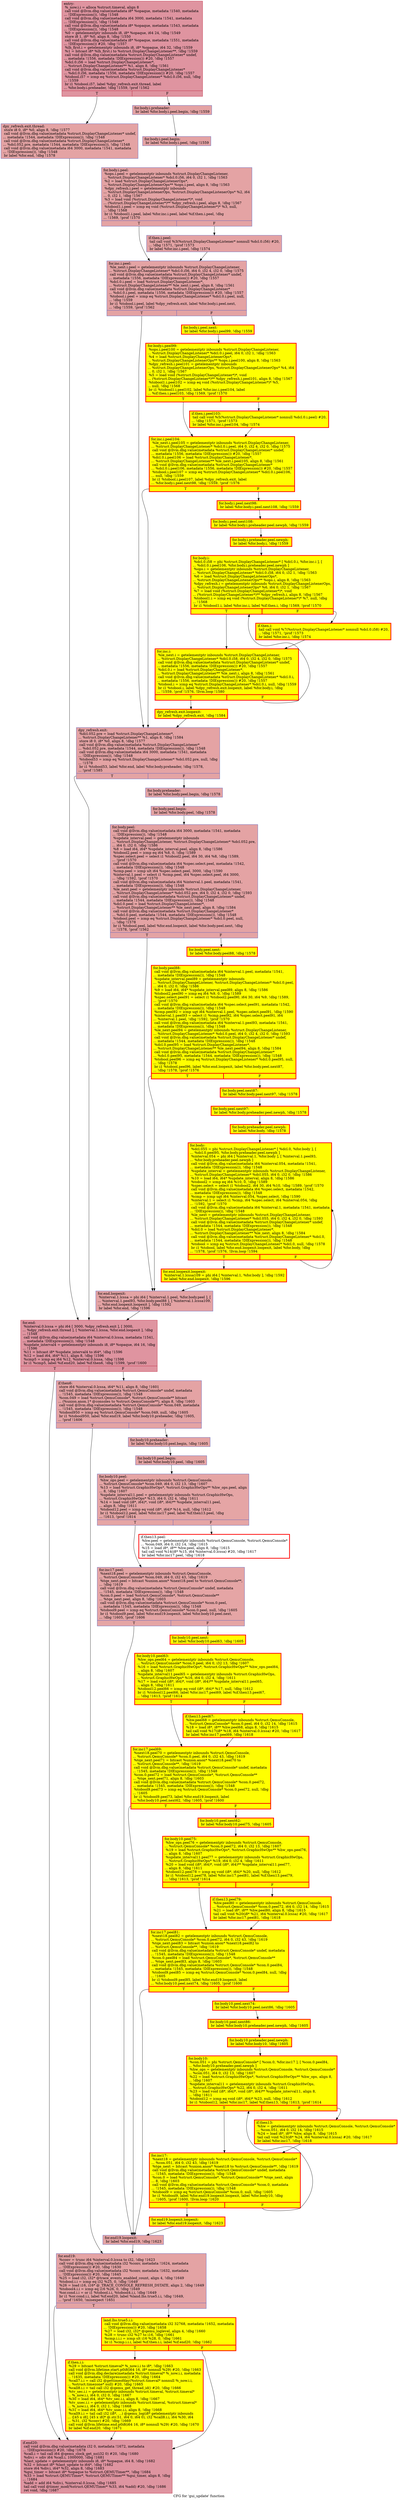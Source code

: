 digraph "CFG for 'gui_update' function" {
	label="CFG for 'gui_update' function";

	Node0x5641880524d0 [shape=record,color="#b70d28ff", style=filled, fillcolor="#b70d2870",label="{entry:\l  %_now.i.i = alloca %struct.timeval, align 8\l  call void @llvm.dbg.value(metadata i8* %opaque, metadata !1540, metadata\l... !DIExpression()), !dbg !1548\l  call void @llvm.dbg.value(metadata i64 3000, metadata !1541, metadata\l... !DIExpression()), !dbg !1548\l  call void @llvm.dbg.value(metadata i8* %opaque, metadata !1543, metadata\l... !DIExpression()), !dbg !1548\l  %0 = getelementptr inbounds i8, i8* %opaque, i64 24, !dbg !1549\l  store i8 1, i8* %0, align 8, !dbg !1550\l  call void @llvm.dbg.value(metadata i8* %opaque, metadata !1551, metadata\l... !DIExpression()) #20, !dbg !1557\l  %lh_first.i = getelementptr inbounds i8, i8* %opaque, i64 32, !dbg !1559\l  %1 = bitcast i8* %lh_first.i to %struct.DisplayChangeListener**, !dbg !1559\l  call void @llvm.dbg.value(metadata %struct.DisplayChangeListener* undef,\l... metadata !1556, metadata !DIExpression()) #20, !dbg !1557\l  %dcl.0.i56 = load %struct.DisplayChangeListener*,\l... %struct.DisplayChangeListener** %1, align 8, !dbg !1561\l  call void @llvm.dbg.value(metadata %struct.DisplayChangeListener*\l... %dcl.0.i56, metadata !1556, metadata !DIExpression()) #20, !dbg !1557\l  %tobool.i57 = icmp eq %struct.DisplayChangeListener* %dcl.0.i56, null, !dbg\l... !1559\l  br i1 %tobool.i57, label %dpy_refresh.exit.thread, label\l... %for.body.i.preheader, !dbg !1559, !prof !1562\l|{<s0>T|<s1>F}}"];
	Node0x5641880524d0:s0 -> Node0x564187d82a40;
	Node0x5641880524d0:s1 -> Node0x564188232cd0;
	Node0x564188232cd0 [shape=record,color="#3d50c3ff", style=filled, fillcolor="#c32e3170",label="{for.body.i.preheader:                             \l  br label %for.body.i.peel.begin, !dbg !1559\l}"];
	Node0x564188232cd0 -> Node0x56418824f0b0;
	Node0x56418824f0b0 [shape=record,color="#3d50c3ff", style=filled, fillcolor="#c32e3170",label="{for.body.i.peel.begin:                            \l  br label %for.body.i.peel, !dbg !1559\l}"];
	Node0x56418824f0b0 -> Node0x56418823f4c0;
	Node0x56418823f4c0 [shape=record,color="#3d50c3ff", style=filled, fillcolor="#c32e3170",label="{for.body.i.peel:                                  \l  %ops.i.peel = getelementptr inbounds %struct.DisplayChangeListener,\l... %struct.DisplayChangeListener* %dcl.0.i56, i64 0, i32 1, !dbg !1563\l  %2 = load %struct.DisplayChangeListenerOps*,\l... %struct.DisplayChangeListenerOps** %ops.i.peel, align 8, !dbg !1563\l  %dpy_refresh.i.peel = getelementptr inbounds\l... %struct.DisplayChangeListenerOps, %struct.DisplayChangeListenerOps* %2, i64\l... 0, i32 1, !dbg !1567\l  %3 = load void (%struct.DisplayChangeListener*)*, void\l... (%struct.DisplayChangeListener*)** %dpy_refresh.i.peel, align 8, !dbg !1567\l  %tobool1.i.peel = icmp eq void (%struct.DisplayChangeListener*)* %3, null,\l... !dbg !1568\l  br i1 %tobool1.i.peel, label %for.inc.i.peel, label %if.then.i.peel, !dbg\l... !1569, !prof !1570\l|{<s0>T|<s1>F}}"];
	Node0x56418823f4c0:s0 -> Node0x56418823fa80;
	Node0x56418823f4c0:s1 -> Node0x56418823f780;
	Node0x56418823f780 [shape=record,color="#3d50c3ff", style=filled, fillcolor="#c32e3170",label="{if.then.i.peel:                                   \l  tail call void %3(%struct.DisplayChangeListener* nonnull %dcl.0.i56) #20,\l... !dbg !1571, !prof !1573\l  br label %for.inc.i.peel, !dbg !1574\l}"];
	Node0x56418823f780 -> Node0x56418823fa80;
	Node0x56418823fa80 [shape=record,color="#3d50c3ff", style=filled, fillcolor="#c32e3170",label="{for.inc.i.peel:                                   \l  %le_next.i.peel = getelementptr inbounds %struct.DisplayChangeListener,\l... %struct.DisplayChangeListener* %dcl.0.i56, i64 0, i32 4, i32 0, !dbg !1575\l  call void @llvm.dbg.value(metadata %struct.DisplayChangeListener* undef,\l... metadata !1556, metadata !DIExpression()) #20, !dbg !1557\l  %dcl.0.i.peel = load %struct.DisplayChangeListener*,\l... %struct.DisplayChangeListener** %le_next.i.peel, align 8, !dbg !1561\l  call void @llvm.dbg.value(metadata %struct.DisplayChangeListener*\l... %dcl.0.i.peel, metadata !1556, metadata !DIExpression()) #20, !dbg !1557\l  %tobool.i.peel = icmp eq %struct.DisplayChangeListener* %dcl.0.i.peel, null,\l... !dbg !1559\l  br i1 %tobool.i.peel, label %dpy_refresh.exit, label %for.body.i.peel.next,\l... !dbg !1559, !prof !1562\l|{<s0>T|<s1>F}}"];
	Node0x56418823fa80:s0 -> Node0x56418804acc0;
	Node0x56418823fa80:s1 -> Node0x56418829b070;
	Node0x56418829b070 [shape=record,penwidth=3.0, style="filled", color="red", fillcolor="yellow",label="{for.body.i.peel.next:                             \l  br label %for.body.i.peel99, !dbg !1559\l}"];
	Node0x56418829b070 -> Node0x56418823d5d0;
	Node0x56418823d5d0 [shape=record,penwidth=3.0, style="filled", color="red", fillcolor="yellow",label="{for.body.i.peel99:                                \l  %ops.i.peel100 = getelementptr inbounds %struct.DisplayChangeListener,\l... %struct.DisplayChangeListener* %dcl.0.i.peel, i64 0, i32 1, !dbg !1563\l  %4 = load %struct.DisplayChangeListenerOps*,\l... %struct.DisplayChangeListenerOps** %ops.i.peel100, align 8, !dbg !1563\l  %dpy_refresh.i.peel101 = getelementptr inbounds\l... %struct.DisplayChangeListenerOps, %struct.DisplayChangeListenerOps* %4, i64\l... 0, i32 1, !dbg !1567\l  %5 = load void (%struct.DisplayChangeListener*)*, void\l... (%struct.DisplayChangeListener*)** %dpy_refresh.i.peel101, align 8, !dbg !1567\l  %tobool1.i.peel102 = icmp eq void (%struct.DisplayChangeListener*)* %5,\l... null, !dbg !1568\l  br i1 %tobool1.i.peel102, label %for.inc.i.peel104, label\l... %if.then.i.peel103, !dbg !1569, !prof !1570\l|{<s0>T|<s1>F}}"];
	Node0x56418823d5d0:s0 -> Node0x5641882aa7e0;
	Node0x56418823d5d0:s1 -> Node0x56418823da50;
	Node0x56418823da50 [shape=record,penwidth=3.0, style="filled", color="red", fillcolor="yellow",label="{if.then.i.peel103:                                \l  tail call void %5(%struct.DisplayChangeListener* nonnull %dcl.0.i.peel) #20,\l... !dbg !1571, !prof !1573\l  br label %for.inc.i.peel104, !dbg !1574\l}"];
	Node0x56418823da50 -> Node0x5641882aa7e0;
	Node0x5641882aa7e0 [shape=record,penwidth=3.0, style="filled", color="red", fillcolor="yellow",label="{for.inc.i.peel104:                                \l  %le_next.i.peel105 = getelementptr inbounds %struct.DisplayChangeListener,\l... %struct.DisplayChangeListener* %dcl.0.i.peel, i64 0, i32 4, i32 0, !dbg !1575\l  call void @llvm.dbg.value(metadata %struct.DisplayChangeListener* undef,\l... metadata !1556, metadata !DIExpression()) #20, !dbg !1557\l  %dcl.0.i.peel106 = load %struct.DisplayChangeListener*,\l... %struct.DisplayChangeListener** %le_next.i.peel105, align 8, !dbg !1561\l  call void @llvm.dbg.value(metadata %struct.DisplayChangeListener*\l... %dcl.0.i.peel106, metadata !1556, metadata !DIExpression()) #20, !dbg !1557\l  %tobool.i.peel107 = icmp eq %struct.DisplayChangeListener* %dcl.0.i.peel106,\l... null, !dbg !1559\l  br i1 %tobool.i.peel107, label %dpy_refresh.exit, label\l... %for.body.i.peel.next98, !dbg !1559, !prof !1576\l|{<s0>T|<s1>F}}"];
	Node0x5641882aa7e0:s0 -> Node0x56418804acc0;
	Node0x5641882aa7e0:s1 -> Node0x56418823f610;
	Node0x56418823f610 [shape=record,penwidth=3.0, style="filled", color="red", fillcolor="yellow",label="{for.body.i.peel.next98:                           \l  br label %for.body.i.peel.next108, !dbg !1559\l}"];
	Node0x56418823f610 -> Node0x56418823d650;
	Node0x56418823d650 [shape=record,penwidth=3.0, style="filled", color="red", fillcolor="yellow",label="{for.body.i.peel.next108:                          \l  br label %for.body.i.preheader.peel.newph, !dbg !1559\l}"];
	Node0x56418823d650 -> Node0x56418823f400;
	Node0x56418823f400 [shape=record,penwidth=3.0, style="filled", color="red", fillcolor="yellow",label="{for.body.i.preheader.peel.newph:                  \l  br label %for.body.i, !dbg !1559\l}"];
	Node0x56418823f400 -> Node0x564187fa7b80;
	Node0x564187d82a40 [shape=record,color="#3d50c3ff", style=filled, fillcolor="#c32e3170",label="{dpy_refresh.exit.thread:                          \l  store i8 0, i8* %0, align 8, !dbg !1577\l  call void @llvm.dbg.value(metadata %struct.DisplayChangeListener* undef,\l... metadata !1544, metadata !DIExpression()), !dbg !1548\l  call void @llvm.dbg.value(metadata %struct.DisplayChangeListener*\l... %dcl.052.pre, metadata !1544, metadata !DIExpression()), !dbg !1548\l  call void @llvm.dbg.value(metadata i64 3000, metadata !1541, metadata\l... !DIExpression()), !dbg !1548\l  br label %for.end, !dbg !1578\l}"];
	Node0x564187d82a40 -> Node0x564187df3450;
	Node0x564187fa7b80 [shape=record,penwidth=3.0, style="filled", color="red", fillcolor="yellow",label="{for.body.i:                                       \l  %dcl.0.i58 = phi %struct.DisplayChangeListener* [ %dcl.0.i, %for.inc.i ], [\l... %dcl.0.i.peel106, %for.body.i.preheader.peel.newph ]\l  %ops.i = getelementptr inbounds %struct.DisplayChangeListener,\l... %struct.DisplayChangeListener* %dcl.0.i58, i64 0, i32 1, !dbg !1563\l  %6 = load %struct.DisplayChangeListenerOps*,\l... %struct.DisplayChangeListenerOps** %ops.i, align 8, !dbg !1563\l  %dpy_refresh.i = getelementptr inbounds %struct.DisplayChangeListenerOps,\l... %struct.DisplayChangeListenerOps* %6, i64 0, i32 1, !dbg !1567\l  %7 = load void (%struct.DisplayChangeListener*)*, void\l... (%struct.DisplayChangeListener*)** %dpy_refresh.i, align 8, !dbg !1567\l  %tobool1.i = icmp eq void (%struct.DisplayChangeListener*)* %7, null, !dbg\l... !1568\l  br i1 %tobool1.i, label %for.inc.i, label %if.then.i, !dbg !1569, !prof !1570\l|{<s0>T|<s1>F}}"];
	Node0x564187fa7b80:s0 -> Node0x56418804fe50;
	Node0x564187fa7b80:s1 -> Node0x5641880a5dd0;
	Node0x5641880a5dd0 [shape=record,penwidth=3.0, style="filled", color="red", fillcolor="yellow",label="{if.then.i:                                        \l  tail call void %7(%struct.DisplayChangeListener* nonnull %dcl.0.i58) #20,\l... !dbg !1571, !prof !1573\l  br label %for.inc.i, !dbg !1574\l}"];
	Node0x5641880a5dd0 -> Node0x56418804fe50;
	Node0x56418804fe50 [shape=record,penwidth=3.0, style="filled", color="red", fillcolor="yellow",label="{for.inc.i:                                        \l  %le_next.i = getelementptr inbounds %struct.DisplayChangeListener,\l... %struct.DisplayChangeListener* %dcl.0.i58, i64 0, i32 4, i32 0, !dbg !1575\l  call void @llvm.dbg.value(metadata %struct.DisplayChangeListener* undef,\l... metadata !1556, metadata !DIExpression()) #20, !dbg !1557\l  %dcl.0.i = load %struct.DisplayChangeListener*,\l... %struct.DisplayChangeListener** %le_next.i, align 8, !dbg !1561\l  call void @llvm.dbg.value(metadata %struct.DisplayChangeListener* %dcl.0.i,\l... metadata !1556, metadata !DIExpression()) #20, !dbg !1557\l  %tobool.i = icmp eq %struct.DisplayChangeListener* %dcl.0.i, null, !dbg !1559\l  br i1 %tobool.i, label %dpy_refresh.exit.loopexit, label %for.body.i, !dbg\l... !1559, !prof !1576, !llvm.loop !1580\l|{<s0>T|<s1>F}}"];
	Node0x56418804fe50:s0 -> Node0x5641882a9810;
	Node0x56418804fe50:s1 -> Node0x564187fa7b80;
	Node0x5641882a9810 [shape=record,penwidth=3.0, style="filled", color="red", fillcolor="yellow",label="{dpy_refresh.exit.loopexit:                        \l  br label %dpy_refresh.exit, !dbg !1584\l}"];
	Node0x5641882a9810 -> Node0x56418804acc0;
	Node0x56418804acc0 [shape=record,color="#3d50c3ff", style=filled, fillcolor="#c32e3170",label="{dpy_refresh.exit:                                 \l  %dcl.052.pre = load %struct.DisplayChangeListener*,\l... %struct.DisplayChangeListener** %1, align 8, !dbg !1584\l  store i8 0, i8* %0, align 8, !dbg !1577\l  call void @llvm.dbg.value(metadata %struct.DisplayChangeListener*\l... %dcl.052.pre, metadata !1544, metadata !DIExpression()), !dbg !1548\l  call void @llvm.dbg.value(metadata i64 3000, metadata !1541, metadata\l... !DIExpression()), !dbg !1548\l  %tobool53 = icmp eq %struct.DisplayChangeListener* %dcl.052.pre, null, !dbg\l... !1578\l  br i1 %tobool53, label %for.end, label %for.body.preheader, !dbg !1578,\l... !prof !1585\l|{<s0>T|<s1>F}}"];
	Node0x56418804acc0:s0 -> Node0x564187df3450;
	Node0x56418804acc0:s1 -> Node0x564188250b70;
	Node0x564188250b70 [shape=record,color="#3d50c3ff", style=filled, fillcolor="#c32e3170",label="{for.body.preheader:                               \l  br label %for.body.peel.begin, !dbg !1578\l}"];
	Node0x564188250b70 -> Node0x56418829b200;
	Node0x56418829b200 [shape=record,color="#3d50c3ff", style=filled, fillcolor="#c32e3170",label="{for.body.peel.begin:                              \l  br label %for.body.peel, !dbg !1578\l}"];
	Node0x56418829b200 -> Node0x56418823fb00;
	Node0x56418823fb00 [shape=record,color="#3d50c3ff", style=filled, fillcolor="#c32e3170",label="{for.body.peel:                                    \l  call void @llvm.dbg.value(metadata i64 3000, metadata !1541, metadata\l... !DIExpression()), !dbg !1548\l  %update_interval.peel = getelementptr inbounds\l... %struct.DisplayChangeListener, %struct.DisplayChangeListener* %dcl.052.pre,\l... i64 0, i32 0, !dbg !1586\l  %8 = load i64, i64* %update_interval.peel, align 8, !dbg !1586\l  %tobool2.peel = icmp eq i64 %8, 0, !dbg !1589\l  %spec.select.peel = select i1 %tobool2.peel, i64 30, i64 %8, !dbg !1589,\l... !prof !1570\l  call void @llvm.dbg.value(metadata i64 %spec.select.peel, metadata !1542,\l... metadata !DIExpression()), !dbg !1548\l  %cmp.peel = icmp ult i64 %spec.select.peel, 3000, !dbg !1590\l  %interval.1.peel = select i1 %cmp.peel, i64 %spec.select.peel, i64 3000,\l... !dbg !1592, !prof !1570\l  call void @llvm.dbg.value(metadata i64 %interval.1.peel, metadata !1541,\l... metadata !DIExpression()), !dbg !1548\l  %le_next.peel = getelementptr inbounds %struct.DisplayChangeListener,\l... %struct.DisplayChangeListener* %dcl.052.pre, i64 0, i32 4, i32 0, !dbg !1593\l  call void @llvm.dbg.value(metadata %struct.DisplayChangeListener* undef,\l... metadata !1544, metadata !DIExpression()), !dbg !1548\l  %dcl.0.peel = load %struct.DisplayChangeListener*,\l... %struct.DisplayChangeListener** %le_next.peel, align 8, !dbg !1584\l  call void @llvm.dbg.value(metadata %struct.DisplayChangeListener*\l... %dcl.0.peel, metadata !1544, metadata !DIExpression()), !dbg !1548\l  %tobool.peel = icmp eq %struct.DisplayChangeListener* %dcl.0.peel, null,\l... !dbg !1578\l  br i1 %tobool.peel, label %for.end.loopexit, label %for.body.peel.next, !dbg\l... !1578, !prof !1562\l|{<s0>T|<s1>F}}"];
	Node0x56418823fb00:s0 -> Node0x5641882572c0;
	Node0x56418823fb00:s1 -> Node0x56418829b250;
	Node0x56418829b250 [shape=record,penwidth=3.0, style="filled", color="red", fillcolor="yellow",label="{for.body.peel.next:                               \l  br label %for.body.peel88, !dbg !1578\l}"];
	Node0x56418829b250 -> Node0x56418829b3b0;
	Node0x56418829b3b0 [shape=record,penwidth=3.0, style="filled", color="red", fillcolor="yellow",label="{for.body.peel88:                                  \l  call void @llvm.dbg.value(metadata i64 %interval.1.peel, metadata !1541,\l... metadata !DIExpression()), !dbg !1548\l  %update_interval.peel89 = getelementptr inbounds\l... %struct.DisplayChangeListener, %struct.DisplayChangeListener* %dcl.0.peel,\l... i64 0, i32 0, !dbg !1586\l  %9 = load i64, i64* %update_interval.peel89, align 8, !dbg !1586\l  %tobool2.peel90 = icmp eq i64 %9, 0, !dbg !1589\l  %spec.select.peel91 = select i1 %tobool2.peel90, i64 30, i64 %9, !dbg !1589,\l... !prof !1570\l  call void @llvm.dbg.value(metadata i64 %spec.select.peel91, metadata !1542,\l... metadata !DIExpression()), !dbg !1548\l  %cmp.peel92 = icmp ugt i64 %interval.1.peel, %spec.select.peel91, !dbg !1590\l  %interval.1.peel93 = select i1 %cmp.peel92, i64 %spec.select.peel91, i64\l... %interval.1.peel, !dbg !1592, !prof !1570\l  call void @llvm.dbg.value(metadata i64 %interval.1.peel93, metadata !1541,\l... metadata !DIExpression()), !dbg !1548\l  %le_next.peel94 = getelementptr inbounds %struct.DisplayChangeListener,\l... %struct.DisplayChangeListener* %dcl.0.peel, i64 0, i32 4, i32 0, !dbg !1593\l  call void @llvm.dbg.value(metadata %struct.DisplayChangeListener* undef,\l... metadata !1544, metadata !DIExpression()), !dbg !1548\l  %dcl.0.peel95 = load %struct.DisplayChangeListener*,\l... %struct.DisplayChangeListener** %le_next.peel94, align 8, !dbg !1584\l  call void @llvm.dbg.value(metadata %struct.DisplayChangeListener*\l... %dcl.0.peel95, metadata !1544, metadata !DIExpression()), !dbg !1548\l  %tobool.peel96 = icmp eq %struct.DisplayChangeListener* %dcl.0.peel95, null,\l... !dbg !1578\l  br i1 %tobool.peel96, label %for.end.loopexit, label %for.body.peel.next87,\l... !dbg !1578, !prof !1576\l|{<s0>T|<s1>F}}"];
	Node0x56418829b3b0:s0 -> Node0x5641882572c0;
	Node0x56418829b3b0:s1 -> Node0x56418829b400;
	Node0x56418829b400 [shape=record,penwidth=3.0, style="filled", color="red", fillcolor="yellow",label="{for.body.peel.next87:                             \l  br label %for.body.peel.next97, !dbg !1578\l}"];
	Node0x56418829b400 -> Node0x564188238f20;
	Node0x564188238f20 [shape=record,penwidth=3.0, style="filled", color="red", fillcolor="yellow",label="{for.body.peel.next97:                             \l  br label %for.body.preheader.peel.newph, !dbg !1578\l}"];
	Node0x564188238f20 -> Node0x56418829b2f0;
	Node0x56418829b2f0 [shape=record,penwidth=3.0, style="filled", color="red", fillcolor="yellow",label="{for.body.preheader.peel.newph:                    \l  br label %for.body, !dbg !1578\l}"];
	Node0x56418829b2f0 -> Node0x56418805ced0;
	Node0x56418805ced0 [shape=record,penwidth=3.0, style="filled", color="red", fillcolor="yellow",label="{for.body:                                         \l  %dcl.055 = phi %struct.DisplayChangeListener* [ %dcl.0, %for.body ], [\l... %dcl.0.peel95, %for.body.preheader.peel.newph ]\l  %interval.054 = phi i64 [ %interval.1, %for.body ], [ %interval.1.peel93,\l... %for.body.preheader.peel.newph ]\l  call void @llvm.dbg.value(metadata i64 %interval.054, metadata !1541,\l... metadata !DIExpression()), !dbg !1548\l  %update_interval = getelementptr inbounds %struct.DisplayChangeListener,\l... %struct.DisplayChangeListener* %dcl.055, i64 0, i32 0, !dbg !1586\l  %10 = load i64, i64* %update_interval, align 8, !dbg !1586\l  %tobool2 = icmp eq i64 %10, 0, !dbg !1589\l  %spec.select = select i1 %tobool2, i64 30, i64 %10, !dbg !1589, !prof !1570\l  call void @llvm.dbg.value(metadata i64 %spec.select, metadata !1542,\l... metadata !DIExpression()), !dbg !1548\l  %cmp = icmp ugt i64 %interval.054, %spec.select, !dbg !1590\l  %interval.1 = select i1 %cmp, i64 %spec.select, i64 %interval.054, !dbg\l... !1592, !prof !1570\l  call void @llvm.dbg.value(metadata i64 %interval.1, metadata !1541, metadata\l... !DIExpression()), !dbg !1548\l  %le_next = getelementptr inbounds %struct.DisplayChangeListener,\l... %struct.DisplayChangeListener* %dcl.055, i64 0, i32 4, i32 0, !dbg !1593\l  call void @llvm.dbg.value(metadata %struct.DisplayChangeListener* undef,\l... metadata !1544, metadata !DIExpression()), !dbg !1548\l  %dcl.0 = load %struct.DisplayChangeListener*,\l... %struct.DisplayChangeListener** %le_next, align 8, !dbg !1584\l  call void @llvm.dbg.value(metadata %struct.DisplayChangeListener* %dcl.0,\l... metadata !1544, metadata !DIExpression()), !dbg !1548\l  %tobool = icmp eq %struct.DisplayChangeListener* %dcl.0, null, !dbg !1578\l  br i1 %tobool, label %for.end.loopexit.loopexit, label %for.body, !dbg\l... !1578, !prof !1576, !llvm.loop !1594\l|{<s0>T|<s1>F}}"];
	Node0x56418805ced0:s0 -> Node0x564188238ea0;
	Node0x56418805ced0:s1 -> Node0x56418805ced0;
	Node0x564188238ea0 [shape=record,penwidth=3.0, style="filled", color="red", fillcolor="yellow",label="{for.end.loopexit.loopexit:                        \l  %interval.1.lcssa109 = phi i64 [ %interval.1, %for.body ], !dbg !1592\l  br label %for.end.loopexit, !dbg !1596\l}"];
	Node0x564188238ea0 -> Node0x5641882572c0;
	Node0x5641882572c0 [shape=record,color="#3d50c3ff", style=filled, fillcolor="#c32e3170",label="{for.end.loopexit:                                 \l  %interval.1.lcssa = phi i64 [ %interval.1.peel, %for.body.peel ], [\l... %interval.1.peel93, %for.body.peel88 ], [ %interval.1.lcssa109,\l... %for.end.loopexit.loopexit ], !dbg !1592\l  br label %for.end, !dbg !1596\l}"];
	Node0x5641882572c0 -> Node0x564187df3450;
	Node0x564187df3450 [shape=record,color="#b70d28ff", style=filled, fillcolor="#b70d2870",label="{for.end:                                          \l  %interval.0.lcssa = phi i64 [ 3000, %dpy_refresh.exit ], [ 3000,\l... %dpy_refresh.exit.thread ], [ %interval.1.lcssa, %for.end.loopexit ], !dbg\l... !1548\l  call void @llvm.dbg.value(metadata i64 %interval.0.lcssa, metadata !1541,\l... metadata !DIExpression()), !dbg !1548\l  %update_interval4 = getelementptr inbounds i8, i8* %opaque, i64 16, !dbg\l... !1596\l  %11 = bitcast i8* %update_interval4 to i64*, !dbg !1596\l  %12 = load i64, i64* %11, align 8, !dbg !1596\l  %cmp5 = icmp eq i64 %12, %interval.0.lcssa, !dbg !1598\l  br i1 %cmp5, label %if.end20, label %if.then6, !dbg !1599, !prof !1600\l|{<s0>T|<s1>F}}"];
	Node0x564187df3450:s0 -> Node0x56418805e8a0;
	Node0x564187df3450:s1 -> Node0x56418805e850;
	Node0x56418805e850 [shape=record,color="#3d50c3ff", style=filled, fillcolor="#c32e3170",label="{if.then6:                                         \l  store i64 %interval.0.lcssa, i64* %11, align 8, !dbg !1601\l  call void @llvm.dbg.value(metadata %struct.QemuConsole* undef, metadata\l... !1545, metadata !DIExpression()), !dbg !1548\l  %con.049 = load %struct.QemuConsole*, %struct.QemuConsole** bitcast\l... (%union.anon.1* @consoles to %struct.QemuConsole**), align 8, !dbg !1603\l  call void @llvm.dbg.value(metadata %struct.QemuConsole* %con.049, metadata\l... !1545, metadata !DIExpression()), !dbg !1548\l  %tobool950 = icmp eq %struct.QemuConsole* %con.049, null, !dbg !1605\l  br i1 %tobool950, label %for.end19, label %for.body10.preheader, !dbg !1605,\l... !prof !1606\l|{<s0>T|<s1>F}}"];
	Node0x56418805e850:s0 -> Node0x56418805efd0;
	Node0x56418805e850:s1 -> Node0x56418824f620;
	Node0x56418824f620 [shape=record,color="#3d50c3ff", style=filled, fillcolor="#c5333470",label="{for.body10.preheader:                             \l  br label %for.body10.peel.begin, !dbg !1605\l}"];
	Node0x56418824f620 -> Node0x564187f9e0b0;
	Node0x564187f9e0b0 [shape=record,color="#3d50c3ff", style=filled, fillcolor="#c5333470",label="{for.body10.peel.begin:                            \l  br label %for.body10.peel, !dbg !1605\l}"];
	Node0x564187f9e0b0 -> Node0x564188250f10;
	Node0x564188250f10 [shape=record,color="#3d50c3ff", style=filled, fillcolor="#c5333470",label="{for.body10.peel:                                  \l  %hw_ops.peel = getelementptr inbounds %struct.QemuConsole,\l... %struct.QemuConsole* %con.049, i64 0, i32 13, !dbg !1607\l  %13 = load %struct.GraphicHwOps*, %struct.GraphicHwOps** %hw_ops.peel, align\l... 8, !dbg !1607\l  %update_interval11.peel = getelementptr inbounds %struct.GraphicHwOps,\l... %struct.GraphicHwOps* %13, i64 0, i32 4, !dbg !1611\l  %14 = load void (i8*, i64)*, void (i8*, i64)** %update_interval11.peel,\l... align 8, !dbg !1611\l  %tobool12.peel = icmp eq void (i8*, i64)* %14, null, !dbg !1612\l  br i1 %tobool12.peel, label %for.inc17.peel, label %if.then13.peel, !dbg\l... !1613, !prof !1614\l|{<s0>T|<s1>F}}"];
	Node0x564188250f10:s0 -> Node0x564188251b20;
	Node0x564188250f10:s1 -> Node0x5641882a30f0;
	Node0x5641882a30f0 [shape=record,penwidth=3.0, color="red",label="{if.then13.peel:                                   \l  %hw.peel = getelementptr inbounds %struct.QemuConsole, %struct.QemuConsole*\l... %con.049, i64 0, i32 14, !dbg !1615\l  %15 = load i8*, i8** %hw.peel, align 8, !dbg !1615\l  tail call void %14(i8* %15, i64 %interval.0.lcssa) #20, !dbg !1617\l  br label %for.inc17.peel, !dbg !1618\l}"];
	Node0x5641882a30f0 -> Node0x564188251b20;
	Node0x564188251b20 [shape=record,color="#3d50c3ff", style=filled, fillcolor="#c5333470",label="{for.inc17.peel:                                   \l  %next18.peel = getelementptr inbounds %struct.QemuConsole,\l... %struct.QemuConsole* %con.049, i64 0, i32 43, !dbg !1619\l  %tqe_next.peel = bitcast %union.anon* %next18.peel to %struct.QemuConsole**,\l... !dbg !1619\l  call void @llvm.dbg.value(metadata %struct.QemuConsole* undef, metadata\l... !1545, metadata !DIExpression()), !dbg !1548\l  %con.0.peel = load %struct.QemuConsole*, %struct.QemuConsole**\l... %tqe_next.peel, align 8, !dbg !1603\l  call void @llvm.dbg.value(metadata %struct.QemuConsole* %con.0.peel,\l... metadata !1545, metadata !DIExpression()), !dbg !1548\l  %tobool9.peel = icmp eq %struct.QemuConsole* %con.0.peel, null, !dbg !1605\l  br i1 %tobool9.peel, label %for.end19.loopexit, label %for.body10.peel.next,\l... !dbg !1605, !prof !1606\l|{<s0>T|<s1>F}}"];
	Node0x564188251b20:s0 -> Node0x5641882573a0;
	Node0x564188251b20:s1 -> Node0x564188250d10;
	Node0x564188250d10 [shape=record,penwidth=3.0, style="filled", color="red", fillcolor="yellow",label="{for.body10.peel.next:                             \l  br label %for.body10.peel63, !dbg !1605\l}"];
	Node0x564188250d10 -> Node0x56418829a610;
	Node0x56418829a610 [shape=record,penwidth=3.0, style="filled", color="red", fillcolor="yellow",label="{for.body10.peel63:                                \l  %hw_ops.peel64 = getelementptr inbounds %struct.QemuConsole,\l... %struct.QemuConsole* %con.0.peel, i64 0, i32 13, !dbg !1607\l  %16 = load %struct.GraphicHwOps*, %struct.GraphicHwOps** %hw_ops.peel64,\l... align 8, !dbg !1607\l  %update_interval11.peel65 = getelementptr inbounds %struct.GraphicHwOps,\l... %struct.GraphicHwOps* %16, i64 0, i32 4, !dbg !1611\l  %17 = load void (i8*, i64)*, void (i8*, i64)** %update_interval11.peel65,\l... align 8, !dbg !1611\l  %tobool12.peel66 = icmp eq void (i8*, i64)* %17, null, !dbg !1612\l  br i1 %tobool12.peel66, label %for.inc17.peel69, label %if.then13.peel67,\l... !dbg !1613, !prof !1614\l|{<s0>T|<s1>F}}"];
	Node0x56418829a610:s0 -> Node0x5641882a07e0;
	Node0x56418829a610:s1 -> Node0x564188231440;
	Node0x564188231440 [shape=record,penwidth=3.0, style="filled", color="red", fillcolor="yellow",label="{if.then13.peel67:                                 \l  %hw.peel68 = getelementptr inbounds %struct.QemuConsole,\l... %struct.QemuConsole* %con.0.peel, i64 0, i32 14, !dbg !1615\l  %18 = load i8*, i8** %hw.peel68, align 8, !dbg !1615\l  tail call void %17(i8* %18, i64 %interval.0.lcssa) #20, !dbg !1617\l  br label %for.inc17.peel69, !dbg !1618\l}"];
	Node0x564188231440 -> Node0x5641882a07e0;
	Node0x5641882a07e0 [shape=record,penwidth=3.0, style="filled", color="red", fillcolor="yellow",label="{for.inc17.peel69:                                 \l  %next18.peel70 = getelementptr inbounds %struct.QemuConsole,\l... %struct.QemuConsole* %con.0.peel, i64 0, i32 43, !dbg !1619\l  %tqe_next.peel71 = bitcast %union.anon* %next18.peel70 to\l... %struct.QemuConsole**, !dbg !1619\l  call void @llvm.dbg.value(metadata %struct.QemuConsole* undef, metadata\l... !1545, metadata !DIExpression()), !dbg !1548\l  %con.0.peel72 = load %struct.QemuConsole*, %struct.QemuConsole**\l... %tqe_next.peel71, align 8, !dbg !1603\l  call void @llvm.dbg.value(metadata %struct.QemuConsole* %con.0.peel72,\l... metadata !1545, metadata !DIExpression()), !dbg !1548\l  %tobool9.peel73 = icmp eq %struct.QemuConsole* %con.0.peel72, null, !dbg\l... !1605\l  br i1 %tobool9.peel73, label %for.end19.loopexit, label\l... %for.body10.peel.next62, !dbg !1605, !prof !1600\l|{<s0>T|<s1>F}}"];
	Node0x5641882a07e0:s0 -> Node0x5641882573a0;
	Node0x5641882a07e0:s1 -> Node0x564188233410;
	Node0x564188233410 [shape=record,penwidth=3.0, style="filled", color="red", fillcolor="yellow",label="{for.body10.peel.next62:                           \l  br label %for.body10.peel75, !dbg !1605\l}"];
	Node0x564188233410 -> Node0x5641882a0b70;
	Node0x5641882a0b70 [shape=record,penwidth=3.0, style="filled", color="red", fillcolor="yellow",label="{for.body10.peel75:                                \l  %hw_ops.peel76 = getelementptr inbounds %struct.QemuConsole,\l... %struct.QemuConsole* %con.0.peel72, i64 0, i32 13, !dbg !1607\l  %19 = load %struct.GraphicHwOps*, %struct.GraphicHwOps** %hw_ops.peel76,\l... align 8, !dbg !1607\l  %update_interval11.peel77 = getelementptr inbounds %struct.GraphicHwOps,\l... %struct.GraphicHwOps* %19, i64 0, i32 4, !dbg !1611\l  %20 = load void (i8*, i64)*, void (i8*, i64)** %update_interval11.peel77,\l... align 8, !dbg !1611\l  %tobool12.peel78 = icmp eq void (i8*, i64)* %20, null, !dbg !1612\l  br i1 %tobool12.peel78, label %for.inc17.peel81, label %if.then13.peel79,\l... !dbg !1613, !prof !1614\l|{<s0>T|<s1>F}}"];
	Node0x5641882a0b70:s0 -> Node0x564187f51bc0;
	Node0x5641882a0b70:s1 -> Node0x564187f51870;
	Node0x564187f51870 [shape=record,penwidth=3.0, style="filled", color="red", fillcolor="yellow",label="{if.then13.peel79:                                 \l  %hw.peel80 = getelementptr inbounds %struct.QemuConsole,\l... %struct.QemuConsole* %con.0.peel72, i64 0, i32 14, !dbg !1615\l  %21 = load i8*, i8** %hw.peel80, align 8, !dbg !1615\l  tail call void %20(i8* %21, i64 %interval.0.lcssa) #20, !dbg !1617\l  br label %for.inc17.peel81, !dbg !1618\l}"];
	Node0x564187f51870 -> Node0x564187f51bc0;
	Node0x564187f51bc0 [shape=record,penwidth=3.0, style="filled", color="red", fillcolor="yellow",label="{for.inc17.peel81:                                 \l  %next18.peel82 = getelementptr inbounds %struct.QemuConsole,\l... %struct.QemuConsole* %con.0.peel72, i64 0, i32 43, !dbg !1619\l  %tqe_next.peel83 = bitcast %union.anon* %next18.peel82 to\l... %struct.QemuConsole**, !dbg !1619\l  call void @llvm.dbg.value(metadata %struct.QemuConsole* undef, metadata\l... !1545, metadata !DIExpression()), !dbg !1548\l  %con.0.peel84 = load %struct.QemuConsole*, %struct.QemuConsole**\l... %tqe_next.peel83, align 8, !dbg !1603\l  call void @llvm.dbg.value(metadata %struct.QemuConsole* %con.0.peel84,\l... metadata !1545, metadata !DIExpression()), !dbg !1548\l  %tobool9.peel85 = icmp eq %struct.QemuConsole* %con.0.peel84, null, !dbg\l... !1605\l  br i1 %tobool9.peel85, label %for.end19.loopexit, label\l... %for.body10.peel.next74, !dbg !1605, !prof !1600\l|{<s0>T|<s1>F}}"];
	Node0x564187f51bc0:s0 -> Node0x5641882573a0;
	Node0x564187f51bc0:s1 -> Node0x564188257270;
	Node0x564188257270 [shape=record,penwidth=3.0, style="filled", color="red", fillcolor="yellow",label="{for.body10.peel.next74:                           \l  br label %for.body10.peel.next86, !dbg !1605\l}"];
	Node0x564188257270 -> Node0x5641882a5690;
	Node0x5641882a5690 [shape=record,penwidth=3.0, style="filled", color="red", fillcolor="yellow",label="{for.body10.peel.next86:                           \l  br label %for.body10.preheader.peel.newph, !dbg !1605\l}"];
	Node0x5641882a5690 -> Node0x5641882335b0;
	Node0x5641882335b0 [shape=record,penwidth=3.0, style="filled", color="red", fillcolor="yellow",label="{for.body10.preheader.peel.newph:                  \l  br label %for.body10, !dbg !1605\l}"];
	Node0x5641882335b0 -> Node0x56418805f3d0;
	Node0x56418805f3d0 [shape=record,penwidth=3.0, style="filled", color="red", fillcolor="yellow",label="{for.body10:                                       \l  %con.051 = phi %struct.QemuConsole* [ %con.0, %for.inc17 ], [ %con.0.peel84,\l... %for.body10.preheader.peel.newph ]\l  %hw_ops = getelementptr inbounds %struct.QemuConsole, %struct.QemuConsole*\l... %con.051, i64 0, i32 13, !dbg !1607\l  %22 = load %struct.GraphicHwOps*, %struct.GraphicHwOps** %hw_ops, align 8,\l... !dbg !1607\l  %update_interval11 = getelementptr inbounds %struct.GraphicHwOps,\l... %struct.GraphicHwOps* %22, i64 0, i32 4, !dbg !1611\l  %23 = load void (i8*, i64)*, void (i8*, i64)** %update_interval11, align 8,\l... !dbg !1611\l  %tobool12 = icmp eq void (i8*, i64)* %23, null, !dbg !1612\l  br i1 %tobool12, label %for.inc17, label %if.then13, !dbg !1613, !prof !1614\l|{<s0>T|<s1>F}}"];
	Node0x56418805f3d0:s0 -> Node0x56418805f320;
	Node0x56418805f3d0:s1 -> Node0x56418805f760;
	Node0x56418805f760 [shape=record,penwidth=3.0, style="filled", color="red", fillcolor="yellow",label="{if.then13:                                        \l  %hw = getelementptr inbounds %struct.QemuConsole, %struct.QemuConsole*\l... %con.051, i64 0, i32 14, !dbg !1615\l  %24 = load i8*, i8** %hw, align 8, !dbg !1615\l  tail call void %23(i8* %24, i64 %interval.0.lcssa) #20, !dbg !1617\l  br label %for.inc17, !dbg !1618\l}"];
	Node0x56418805f760 -> Node0x56418805f320;
	Node0x56418805f320 [shape=record,penwidth=3.0, style="filled", color="red", fillcolor="yellow",label="{for.inc17:                                        \l  %next18 = getelementptr inbounds %struct.QemuConsole, %struct.QemuConsole*\l... %con.051, i64 0, i32 43, !dbg !1619\l  %tqe_next = bitcast %union.anon* %next18 to %struct.QemuConsole**, !dbg !1619\l  call void @llvm.dbg.value(metadata %struct.QemuConsole* undef, metadata\l... !1545, metadata !DIExpression()), !dbg !1548\l  %con.0 = load %struct.QemuConsole*, %struct.QemuConsole** %tqe_next, align\l... 8, !dbg !1603\l  call void @llvm.dbg.value(metadata %struct.QemuConsole* %con.0, metadata\l... !1545, metadata !DIExpression()), !dbg !1548\l  %tobool9 = icmp eq %struct.QemuConsole* %con.0, null, !dbg !1605\l  br i1 %tobool9, label %for.end19.loopexit.loopexit, label %for.body10, !dbg\l... !1605, !prof !1600, !llvm.loop !1620\l|{<s0>T|<s1>F}}"];
	Node0x56418805f320:s0 -> Node0x56418829b7f0;
	Node0x56418805f320:s1 -> Node0x56418805f3d0;
	Node0x56418829b7f0 [shape=record,penwidth=3.0, style="filled", color="red", fillcolor="yellow",label="{for.end19.loopexit.loopexit:                      \l  br label %for.end19.loopexit, !dbg !1623\l}"];
	Node0x56418829b7f0 -> Node0x5641882573a0;
	Node0x5641882573a0 [shape=record,color="#3d50c3ff", style=filled, fillcolor="#c5333470",label="{for.end19.loopexit:                               \l  br label %for.end19, !dbg !1623\l}"];
	Node0x5641882573a0 -> Node0x56418805efd0;
	Node0x56418805efd0 [shape=record,color="#3d50c3ff", style=filled, fillcolor="#c32e3170",label="{for.end19:                                        \l  %conv = trunc i64 %interval.0.lcssa to i32, !dbg !1623\l  call void @llvm.dbg.value(metadata i32 %conv, metadata !1624, metadata\l... !DIExpression()) #20, !dbg !1630\l  call void @llvm.dbg.value(metadata i32 %conv, metadata !1632, metadata\l... !DIExpression()) #20, !dbg !1645\l  %25 = load i32, i32* @trace_events_enabled_count, align 4, !dbg !1649\l  %tobool.i.i = icmp eq i32 %25, 0, !dbg !1649\l  %26 = load i16, i16* @_TRACE_CONSOLE_REFRESH_DSTATE, align 2, !dbg !1649\l  %tobool4.i.i = icmp eq i16 %26, 0, !dbg !1649\l  %or.cond.i.i = or i1 %tobool.i.i, %tobool4.i.i, !dbg !1649\l  br i1 %or.cond.i.i, label %if.end20, label %land.lhs.true5.i.i, !dbg !1649,\l... !prof !1650, !misexpect !1651\l|{<s0>T|<s1>F}}"];
	Node0x56418805efd0:s0 -> Node0x56418805e8a0;
	Node0x56418805efd0:s1 -> Node0x564187f53ca0;
	Node0x564187f53ca0 [shape=record,penwidth=3.0, style="filled", color="red", fillcolor="yellow",label="{land.lhs.true5.i.i:                               \l  call void @llvm.dbg.value(metadata i32 32768, metadata !1652, metadata\l... !DIExpression()) #20, !dbg !1658\l  %27 = load i32, i32* @qemu_loglevel, align 4, !dbg !1660\l  %28 = trunc i32 %27 to i16, !dbg !1661\l  %cmp.i.i.i = icmp slt i16 %28, 0, !dbg !1661\l  br i1 %cmp.i.i.i, label %if.then.i.i, label %if.end20, !dbg !1662\l|{<s0>T|<s1>F}}"];
	Node0x564187f53ca0:s0 -> Node0x564187fbcb20;
	Node0x564187f53ca0:s1 -> Node0x56418805e8a0;
	Node0x564187fbcb20 [shape=record,penwidth=3.0, style="filled", color="red", fillcolor="yellow",label="{if.then.i.i:                                      \l  %29 = bitcast %struct.timeval* %_now.i.i to i8*, !dbg !1663\l  call void @llvm.lifetime.start.p0i8(i64 16, i8* nonnull %29) #20, !dbg !1663\l  call void @llvm.dbg.declare(metadata %struct.timeval* %_now.i.i, metadata\l... !1635, metadata !DIExpression()) #20, !dbg !1664\l  %call7.i.i = call i32 @gettimeofday(%struct.timeval* nonnull %_now.i.i,\l... %struct.timezone* null) #20, !dbg !1665\l  %call8.i.i = tail call i32 @qemu_get_thread_id() #20, !dbg !1666\l  %tv_sec.i.i = getelementptr inbounds %struct.timeval, %struct.timeval*\l... %_now.i.i, i64 0, i32 0, !dbg !1667\l  %30 = load i64, i64* %tv_sec.i.i, align 8, !dbg !1667\l  %tv_usec.i.i = getelementptr inbounds %struct.timeval, %struct.timeval*\l... %_now.i.i, i64 0, i32 1, !dbg !1668\l  %31 = load i64, i64* %tv_usec.i.i, align 8, !dbg !1668\l  %call9.i.i = tail call i32 (i8*, ...) @qemu_log(i8* getelementptr inbounds\l... ([45 x i8], [45 x i8]* @.str.51, i64 0, i64 0), i32 %call8.i.i, i64 %30, i64\l... %31, i32 %conv) #20, !dbg !1669\l  call void @llvm.lifetime.end.p0i8(i64 16, i8* nonnull %29) #20, !dbg !1670\l  br label %if.end20, !dbg !1671\l}"];
	Node0x564187fbcb20 -> Node0x56418805e8a0;
	Node0x56418805e8a0 [shape=record,color="#b70d28ff", style=filled, fillcolor="#b70d2870",label="{if.end20:                                         \l  call void @llvm.dbg.value(metadata i32 0, metadata !1672, metadata\l... !DIExpression()) #20, !dbg !1678\l  %call.i = tail call i64 @qemu_clock_get_ns(i32 0) #20, !dbg !1680\l  %div.i = sdiv i64 %call.i, 1000000, !dbg !1681\l  %last_update = getelementptr inbounds i8, i8* %opaque, i64 8, !dbg !1682\l  %32 = bitcast i8* %last_update to i64*, !dbg !1682\l  store i64 %div.i, i64* %32, align 8, !dbg !1683\l  %gui_timer = bitcast i8* %opaque to %struct.QEMUTimer**, !dbg !1684\l  %33 = load %struct.QEMUTimer*, %struct.QEMUTimer** %gui_timer, align 8, !dbg\l... !1684\l  %add = add i64 %div.i, %interval.0.lcssa, !dbg !1685\l  tail call void @timer_mod(%struct.QEMUTimer* %33, i64 %add) #20, !dbg !1686\l  ret void, !dbg !1687\l}"];
}
